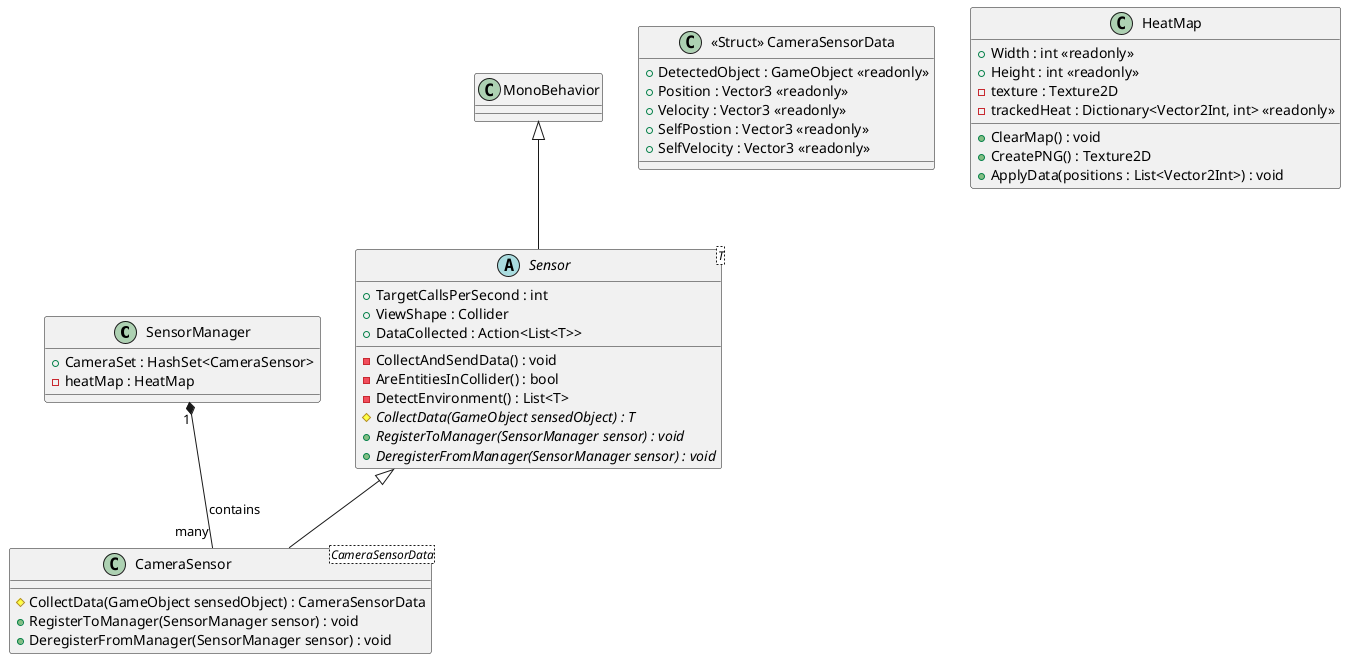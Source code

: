 @startuml SensorClassDiagram
class SensorManager {
    +CameraSet : HashSet<CameraSensor>
    -heatMap : HeatMap
}

abstract class Sensor<T> {
    +TargetCallsPerSecond : int
    +ViewShape : Collider
    +DataCollected : Action<List<T>>

    -CollectAndSendData() : void
    -AreEntitiesInCollider() : bool
    -DetectEnvironment() : List<T>
    #{abstract}CollectData(GameObject sensedObject) : T
    +{abstract}RegisterToManager(SensorManager sensor) : void
    +{abstract}DeregisterFromManager(SensorManager sensor) : void
}

class CameraSensor<CameraSensorData> {
    #CollectData(GameObject sensedObject) : CameraSensorData
    +RegisterToManager(SensorManager sensor) : void
    +DeregisterFromManager(SensorManager sensor) : void
}

class "<<Struct>> CameraSensorData" as CameraSensorData {
    +DetectedObject : GameObject <<readonly>>
    +Position : Vector3 <<readonly>>
    +Velocity : Vector3 <<readonly>>
    +SelfPostion : Vector3 <<readonly>>
    +SelfVelocity : Vector3 <<readonly>>
}

class HeatMap {
    +Width : int <<readonly>>
    +Height : int <<readonly>>
    -texture : Texture2D
    -trackedHeat : Dictionary<Vector2Int, int> <<readonly>>

    +ClearMap() : void
    +CreatePNG() : Texture2D
    +ApplyData(positions : List<Vector2Int>) : void
}

MonoBehavior <|-- Sensor
Sensor <|-- CameraSensor

SensorManager "1" *-- "many" CameraSensor : contains

@enduml